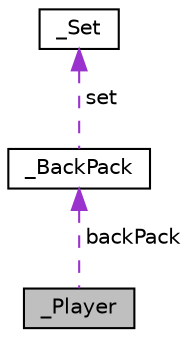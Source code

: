 digraph "_Player"
{
 // LATEX_PDF_SIZE
  edge [fontname="Helvetica",fontsize="10",labelfontname="Helvetica",labelfontsize="10"];
  node [fontname="Helvetica",fontsize="10",shape=record];
  Node1 [label="_Player",height=0.2,width=0.4,color="black", fillcolor="grey75", style="filled", fontcolor="black",tooltip=" "];
  Node2 -> Node1 [dir="back",color="darkorchid3",fontsize="10",style="dashed",label=" backPack" ];
  Node2 [label="_BackPack",height=0.2,width=0.4,color="black", fillcolor="white", style="filled",URL="$struct__BackPack.html",tooltip=" "];
  Node3 -> Node2 [dir="back",color="darkorchid3",fontsize="10",style="dashed",label=" set" ];
  Node3 [label="_Set",height=0.2,width=0.4,color="black", fillcolor="white", style="filled",URL="$struct__Set.html",tooltip=" "];
}
